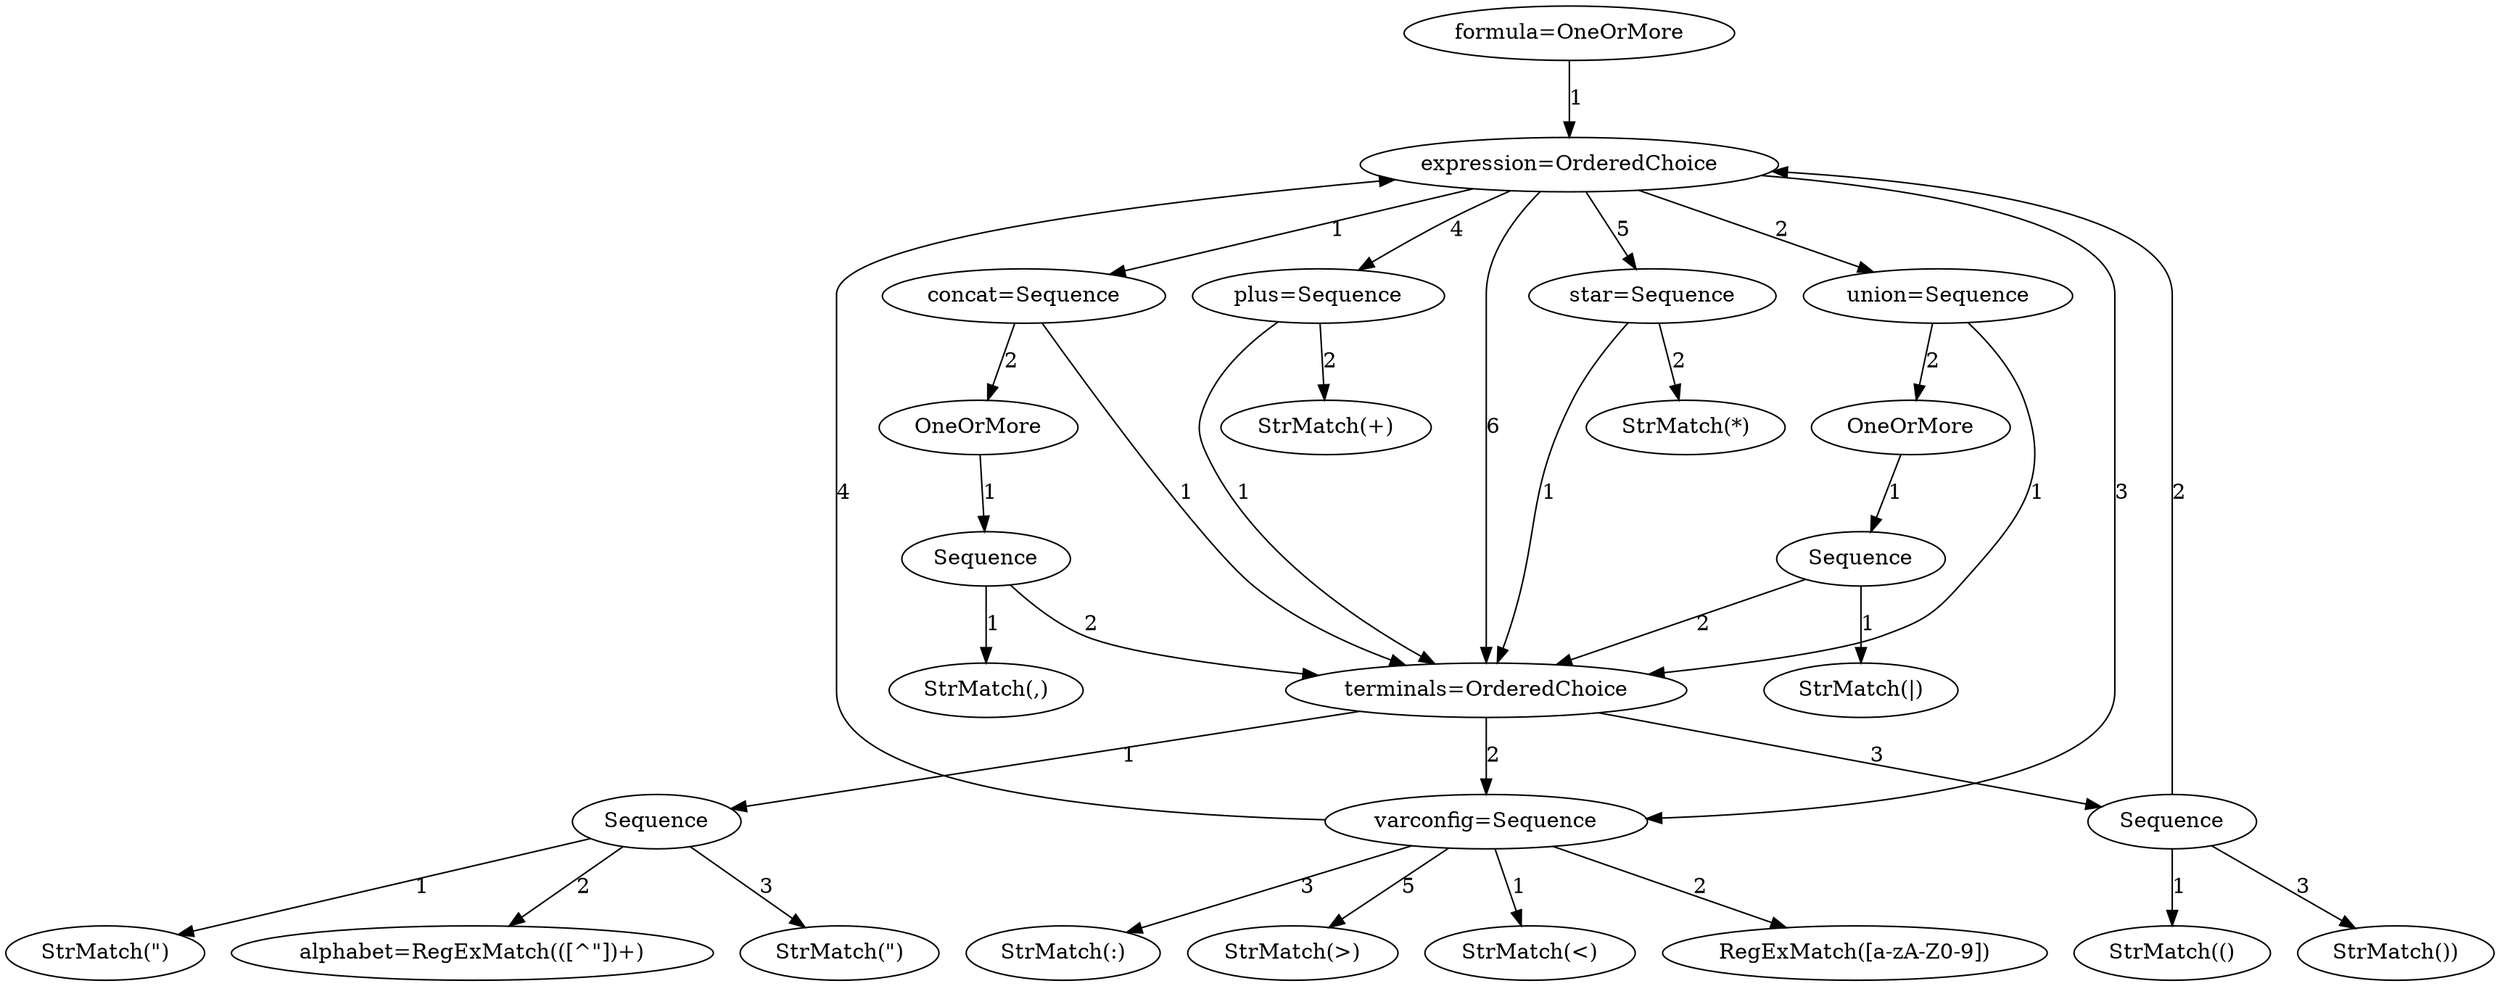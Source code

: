 digraph arpeggio_graph {
139739041235072 [label="formula=OneOrMore"];
139739041235072->139739041235184 [label="1"]

139739041235184 [label="expression=OrderedChoice"];
139739041235184->139739039646384 [label="1"]

139739039646384 [label="concat=Sequence"];
139739039646384->139739028059192 [label="1"]

139739028059192 [label="terminals=OrderedChoice"];
139739028059192->139739028059360 [label="1"]

139739028059360 [label="Sequence"];
139739028059360->139739028059584 [label="1"]

139739028059584 [label="StrMatch(\")"];
139739028059360->139739028059248 [label="2"]

139739028059248 [label="alphabet=RegExMatch(([^\"])+)"];
139739028059360->139739028059640 [label="3"]

139739028059640 [label="StrMatch(\")"];
139739028059192->139739028060256 [label="2"]

139739028060256 [label="varconfig=Sequence"];
139739028060256->139739028062048 [label="1"]

139739028062048 [label="StrMatch(<)"];
139739028060256->139739028060368 [label="2"]

139739028060368 [label="RegExMatch([a-zA-Z0-9])"];
139739028060256->139739028062160 [label="3"]

139739028062160 [label="StrMatch(:)"];
139739028060256->139739041235184 [label="4"]

139739028060256->139739028059304 [label="5"]

139739028059304 [label="StrMatch(>)"];
139739028059192->139739028059528 [label="3"]

139739028059528 [label="Sequence"];
139739028059528->139739028107336 [label="1"]

139739028107336 [label="StrMatch(()"];
139739028059528->139739041235184 [label="2"]

139739028059528->139739028107448 [label="3"]

139739028107448 [label="StrMatch())"];
139739039646384->139739039646496 [label="2"]

139739039646496 [label="OneOrMore"];
139739039646496->139739028059472 [label="1"]

139739028059472 [label="Sequence"];
139739028059472->139739028062104 [label="1"]

139739028062104 [label="StrMatch(,)"];
139739028059472->139739028059192 [label="2"]

139739041235184->139739028060088 [label="2"]

139739028060088 [label="union=Sequence"];
139739028060088->139739028059192 [label="1"]

139739028060088->139739028059416 [label="2"]

139739028059416 [label="OneOrMore"];
139739028059416->139739028107392 [label="1"]

139739028107392 [label="Sequence"];
139739028107392->139739028107616 [label="1"]

139739028107616 [label="StrMatch(|)"];
139739028107392->139739028059192 [label="2"]

139739041235184->139739028060256 [label="3"]

139739041235184->139739028107504 [label="4"]

139739028107504 [label="plus=Sequence"];
139739028107504->139739028059192 [label="1"]

139739028107504->139739028107672 [label="2"]

139739028107672 [label="StrMatch(+)"];
139739041235184->139739028107560 [label="5"]

139739028107560 [label="star=Sequence"];
139739028107560->139739028059192 [label="1"]

139739028107560->139739028107784 [label="2"]

139739028107784 [label="StrMatch(*)"];
139739041235184->139739028059192 [label="6"]

}
